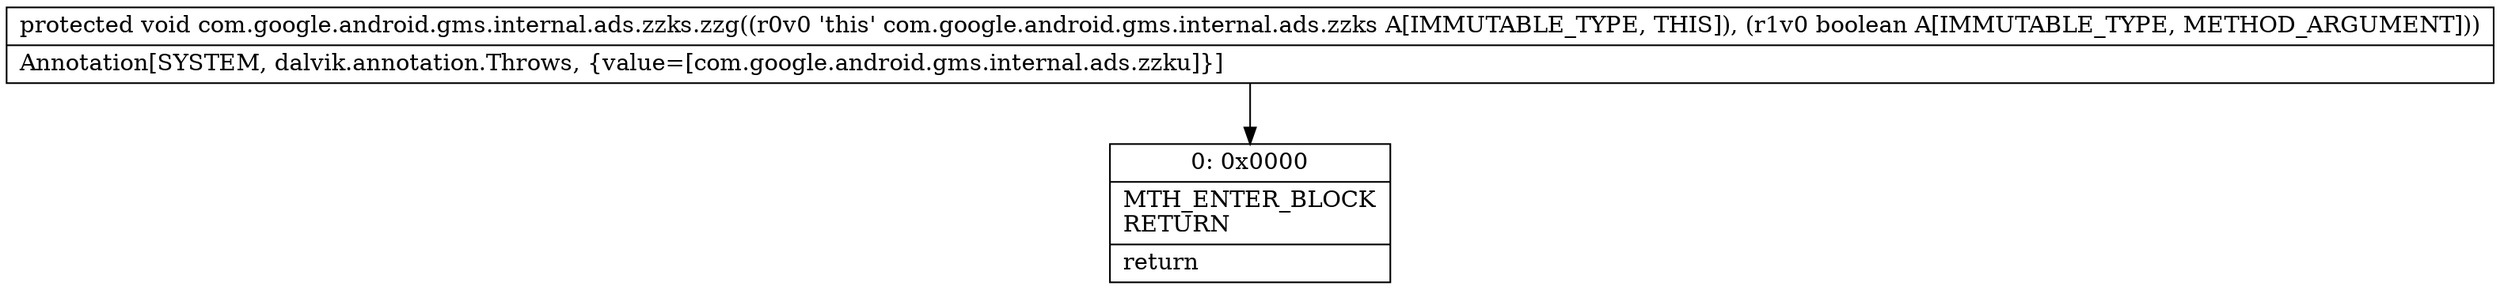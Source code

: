 digraph "CFG forcom.google.android.gms.internal.ads.zzks.zzg(Z)V" {
Node_0 [shape=record,label="{0\:\ 0x0000|MTH_ENTER_BLOCK\lRETURN\l|return\l}"];
MethodNode[shape=record,label="{protected void com.google.android.gms.internal.ads.zzks.zzg((r0v0 'this' com.google.android.gms.internal.ads.zzks A[IMMUTABLE_TYPE, THIS]), (r1v0 boolean A[IMMUTABLE_TYPE, METHOD_ARGUMENT]))  | Annotation[SYSTEM, dalvik.annotation.Throws, \{value=[com.google.android.gms.internal.ads.zzku]\}]\l}"];
MethodNode -> Node_0;
}

